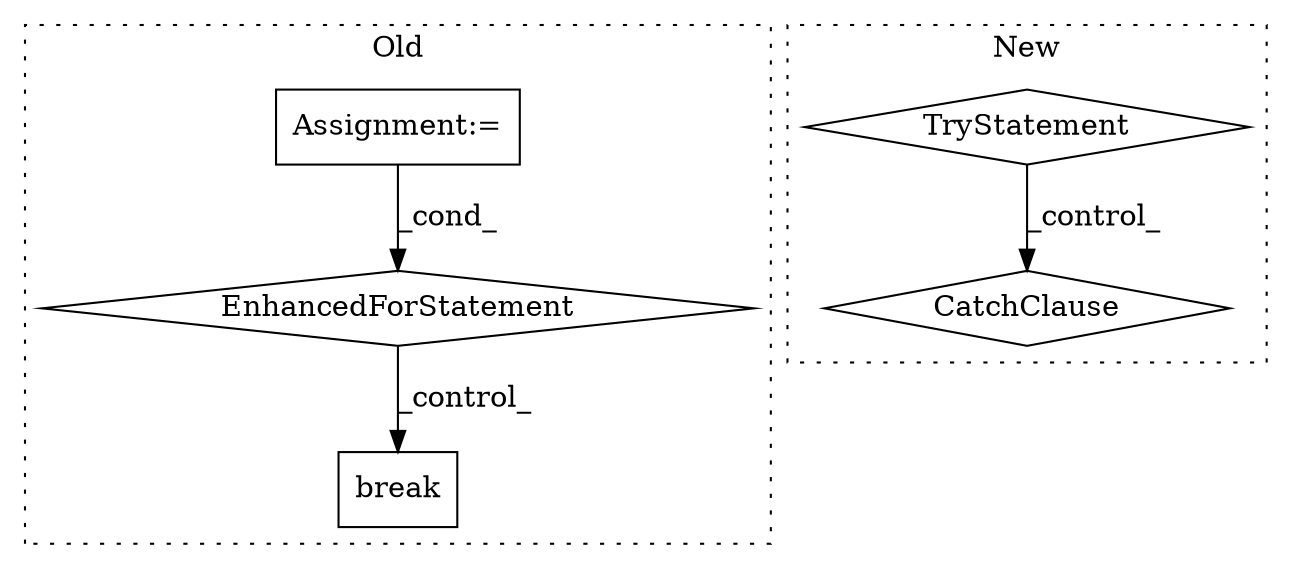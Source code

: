 digraph G {
subgraph cluster0 {
1 [label="break" a="10" s="1866" l="6" shape="box"];
4 [label="Assignment:=" a="7" s="1482,1582" l="57,2" shape="box"];
5 [label="EnhancedForStatement" a="70" s="1482,1582" l="57,2" shape="diamond"];
label = "Old";
style="dotted";
}
subgraph cluster1 {
2 [label="TryStatement" a="54" s="1862" l="4" shape="diamond"];
3 [label="CatchClause" a="12" s="1906,1944" l="13,2" shape="diamond"];
label = "New";
style="dotted";
}
2 -> 3 [label="_control_"];
4 -> 5 [label="_cond_"];
5 -> 1 [label="_control_"];
}